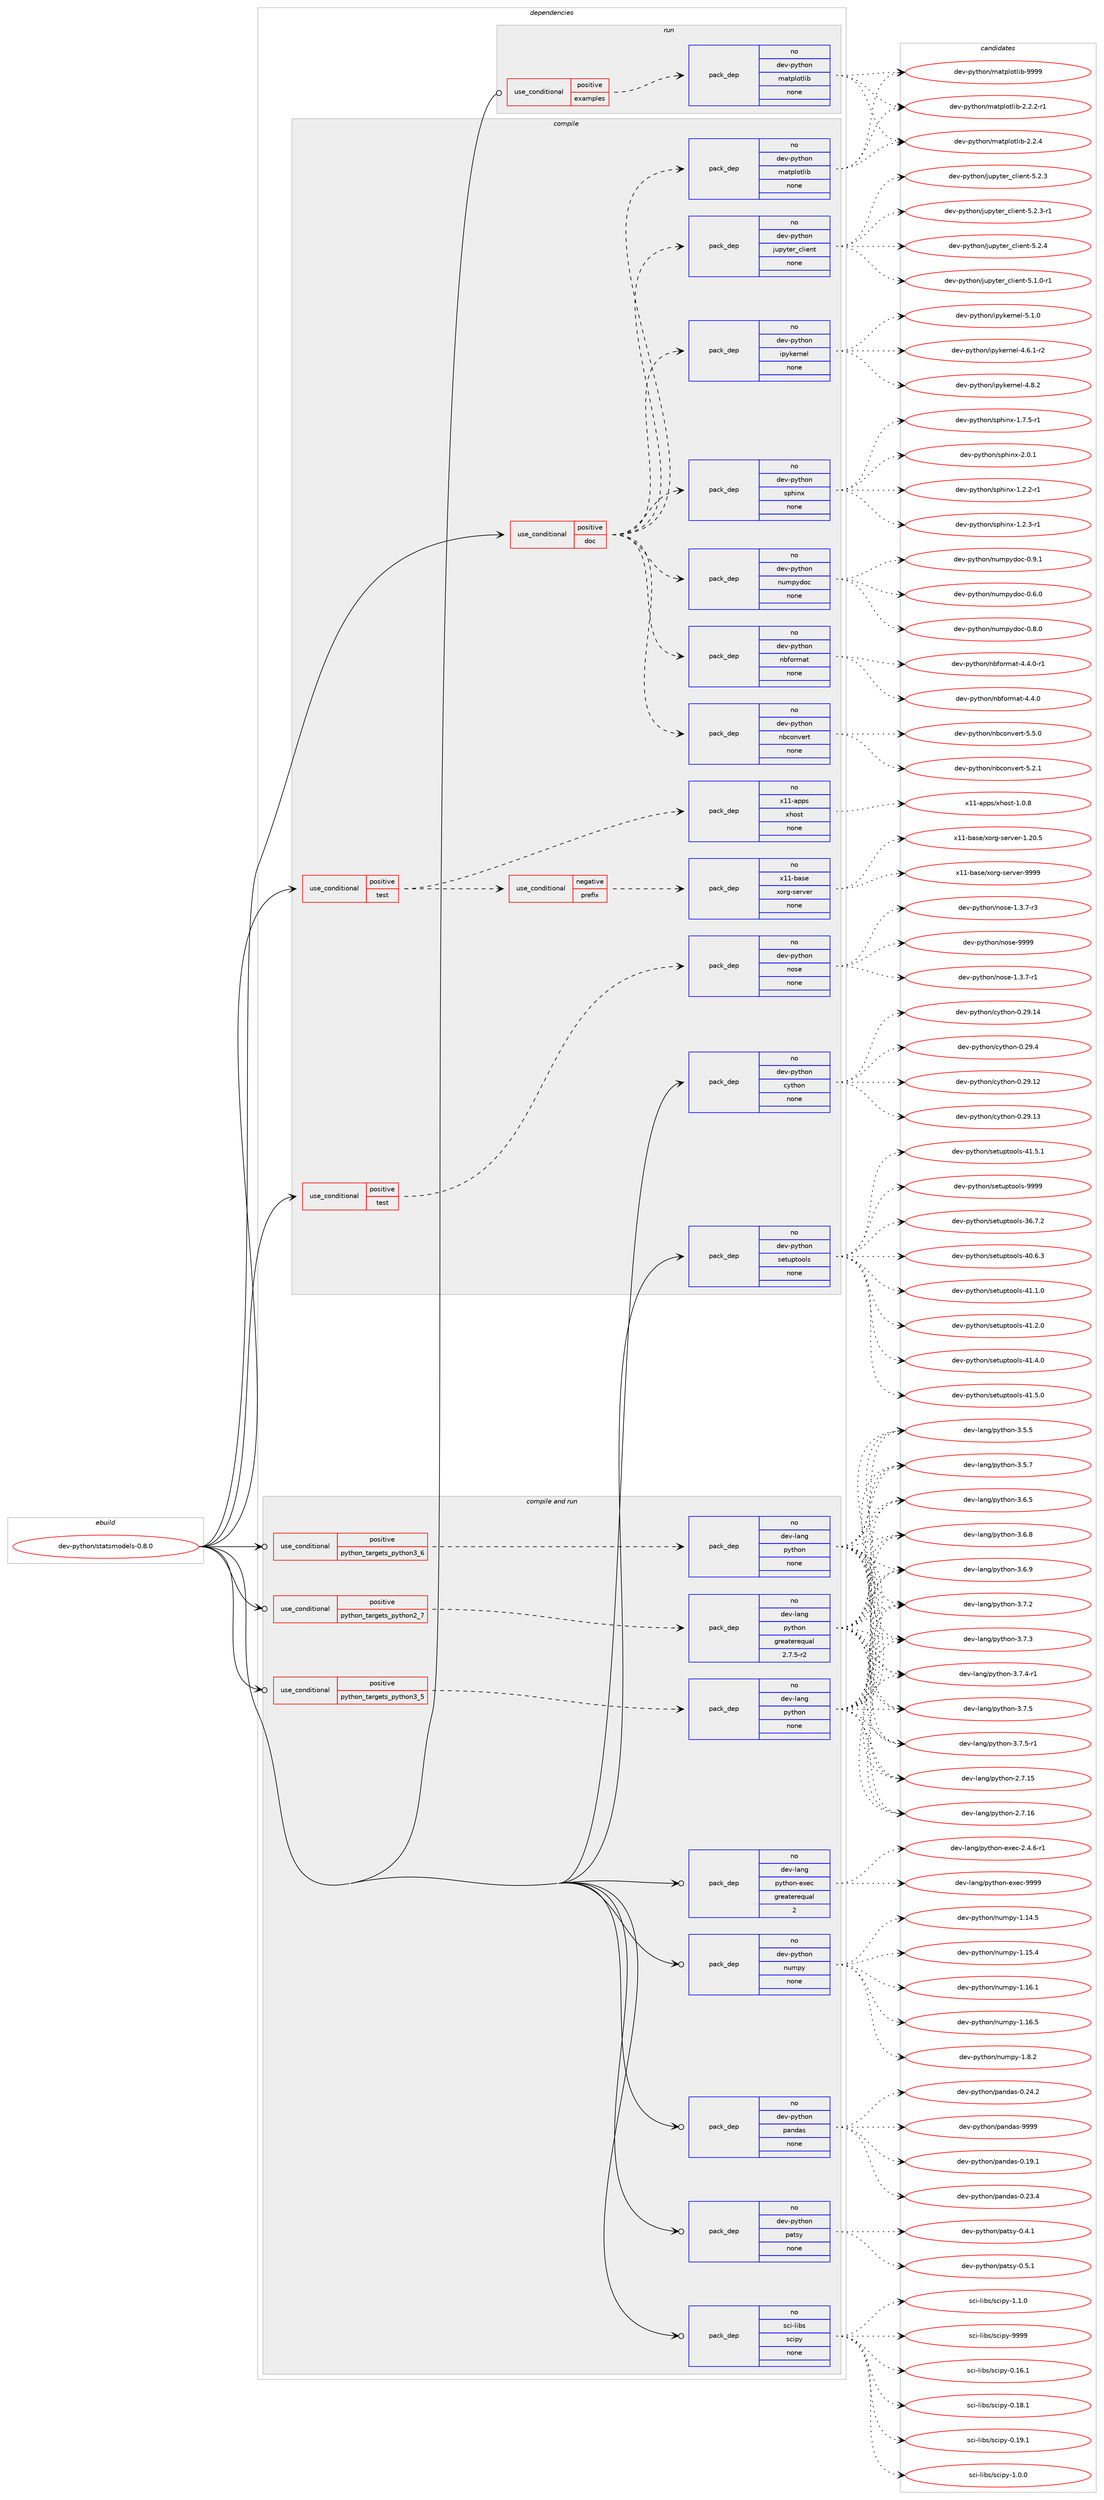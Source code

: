 digraph prolog {

# *************
# Graph options
# *************

newrank=true;
concentrate=true;
compound=true;
graph [rankdir=LR,fontname=Helvetica,fontsize=10,ranksep=1.5];#, ranksep=2.5, nodesep=0.2];
edge  [arrowhead=vee];
node  [fontname=Helvetica,fontsize=10];

# **********
# The ebuild
# **********

subgraph cluster_leftcol {
color=gray;
rank=same;
label=<<i>ebuild</i>>;
id [label="dev-python/statsmodels-0.8.0", color=red, width=4, href="../dev-python/statsmodels-0.8.0.svg"];
}

# ****************
# The dependencies
# ****************

subgraph cluster_midcol {
color=gray;
label=<<i>dependencies</i>>;
subgraph cluster_compile {
fillcolor="#eeeeee";
style=filled;
label=<<i>compile</i>>;
subgraph cond149965 {
dependency639193 [label=<<TABLE BORDER="0" CELLBORDER="1" CELLSPACING="0" CELLPADDING="4"><TR><TD ROWSPAN="3" CELLPADDING="10">use_conditional</TD></TR><TR><TD>positive</TD></TR><TR><TD>doc</TD></TR></TABLE>>, shape=none, color=red];
subgraph pack477347 {
dependency639194 [label=<<TABLE BORDER="0" CELLBORDER="1" CELLSPACING="0" CELLPADDING="4" WIDTH="220"><TR><TD ROWSPAN="6" CELLPADDING="30">pack_dep</TD></TR><TR><TD WIDTH="110">no</TD></TR><TR><TD>dev-python</TD></TR><TR><TD>ipykernel</TD></TR><TR><TD>none</TD></TR><TR><TD></TD></TR></TABLE>>, shape=none, color=blue];
}
dependency639193:e -> dependency639194:w [weight=20,style="dashed",arrowhead="vee"];
subgraph pack477348 {
dependency639195 [label=<<TABLE BORDER="0" CELLBORDER="1" CELLSPACING="0" CELLPADDING="4" WIDTH="220"><TR><TD ROWSPAN="6" CELLPADDING="30">pack_dep</TD></TR><TR><TD WIDTH="110">no</TD></TR><TR><TD>dev-python</TD></TR><TR><TD>jupyter_client</TD></TR><TR><TD>none</TD></TR><TR><TD></TD></TR></TABLE>>, shape=none, color=blue];
}
dependency639193:e -> dependency639195:w [weight=20,style="dashed",arrowhead="vee"];
subgraph pack477349 {
dependency639196 [label=<<TABLE BORDER="0" CELLBORDER="1" CELLSPACING="0" CELLPADDING="4" WIDTH="220"><TR><TD ROWSPAN="6" CELLPADDING="30">pack_dep</TD></TR><TR><TD WIDTH="110">no</TD></TR><TR><TD>dev-python</TD></TR><TR><TD>matplotlib</TD></TR><TR><TD>none</TD></TR><TR><TD></TD></TR></TABLE>>, shape=none, color=blue];
}
dependency639193:e -> dependency639196:w [weight=20,style="dashed",arrowhead="vee"];
subgraph pack477350 {
dependency639197 [label=<<TABLE BORDER="0" CELLBORDER="1" CELLSPACING="0" CELLPADDING="4" WIDTH="220"><TR><TD ROWSPAN="6" CELLPADDING="30">pack_dep</TD></TR><TR><TD WIDTH="110">no</TD></TR><TR><TD>dev-python</TD></TR><TR><TD>nbconvert</TD></TR><TR><TD>none</TD></TR><TR><TD></TD></TR></TABLE>>, shape=none, color=blue];
}
dependency639193:e -> dependency639197:w [weight=20,style="dashed",arrowhead="vee"];
subgraph pack477351 {
dependency639198 [label=<<TABLE BORDER="0" CELLBORDER="1" CELLSPACING="0" CELLPADDING="4" WIDTH="220"><TR><TD ROWSPAN="6" CELLPADDING="30">pack_dep</TD></TR><TR><TD WIDTH="110">no</TD></TR><TR><TD>dev-python</TD></TR><TR><TD>nbformat</TD></TR><TR><TD>none</TD></TR><TR><TD></TD></TR></TABLE>>, shape=none, color=blue];
}
dependency639193:e -> dependency639198:w [weight=20,style="dashed",arrowhead="vee"];
subgraph pack477352 {
dependency639199 [label=<<TABLE BORDER="0" CELLBORDER="1" CELLSPACING="0" CELLPADDING="4" WIDTH="220"><TR><TD ROWSPAN="6" CELLPADDING="30">pack_dep</TD></TR><TR><TD WIDTH="110">no</TD></TR><TR><TD>dev-python</TD></TR><TR><TD>numpydoc</TD></TR><TR><TD>none</TD></TR><TR><TD></TD></TR></TABLE>>, shape=none, color=blue];
}
dependency639193:e -> dependency639199:w [weight=20,style="dashed",arrowhead="vee"];
subgraph pack477353 {
dependency639200 [label=<<TABLE BORDER="0" CELLBORDER="1" CELLSPACING="0" CELLPADDING="4" WIDTH="220"><TR><TD ROWSPAN="6" CELLPADDING="30">pack_dep</TD></TR><TR><TD WIDTH="110">no</TD></TR><TR><TD>dev-python</TD></TR><TR><TD>sphinx</TD></TR><TR><TD>none</TD></TR><TR><TD></TD></TR></TABLE>>, shape=none, color=blue];
}
dependency639193:e -> dependency639200:w [weight=20,style="dashed",arrowhead="vee"];
}
id:e -> dependency639193:w [weight=20,style="solid",arrowhead="vee"];
subgraph cond149966 {
dependency639201 [label=<<TABLE BORDER="0" CELLBORDER="1" CELLSPACING="0" CELLPADDING="4"><TR><TD ROWSPAN="3" CELLPADDING="10">use_conditional</TD></TR><TR><TD>positive</TD></TR><TR><TD>test</TD></TR></TABLE>>, shape=none, color=red];
subgraph cond149967 {
dependency639202 [label=<<TABLE BORDER="0" CELLBORDER="1" CELLSPACING="0" CELLPADDING="4"><TR><TD ROWSPAN="3" CELLPADDING="10">use_conditional</TD></TR><TR><TD>negative</TD></TR><TR><TD>prefix</TD></TR></TABLE>>, shape=none, color=red];
subgraph pack477354 {
dependency639203 [label=<<TABLE BORDER="0" CELLBORDER="1" CELLSPACING="0" CELLPADDING="4" WIDTH="220"><TR><TD ROWSPAN="6" CELLPADDING="30">pack_dep</TD></TR><TR><TD WIDTH="110">no</TD></TR><TR><TD>x11-base</TD></TR><TR><TD>xorg-server</TD></TR><TR><TD>none</TD></TR><TR><TD></TD></TR></TABLE>>, shape=none, color=blue];
}
dependency639202:e -> dependency639203:w [weight=20,style="dashed",arrowhead="vee"];
}
dependency639201:e -> dependency639202:w [weight=20,style="dashed",arrowhead="vee"];
subgraph pack477355 {
dependency639204 [label=<<TABLE BORDER="0" CELLBORDER="1" CELLSPACING="0" CELLPADDING="4" WIDTH="220"><TR><TD ROWSPAN="6" CELLPADDING="30">pack_dep</TD></TR><TR><TD WIDTH="110">no</TD></TR><TR><TD>x11-apps</TD></TR><TR><TD>xhost</TD></TR><TR><TD>none</TD></TR><TR><TD></TD></TR></TABLE>>, shape=none, color=blue];
}
dependency639201:e -> dependency639204:w [weight=20,style="dashed",arrowhead="vee"];
}
id:e -> dependency639201:w [weight=20,style="solid",arrowhead="vee"];
subgraph cond149968 {
dependency639205 [label=<<TABLE BORDER="0" CELLBORDER="1" CELLSPACING="0" CELLPADDING="4"><TR><TD ROWSPAN="3" CELLPADDING="10">use_conditional</TD></TR><TR><TD>positive</TD></TR><TR><TD>test</TD></TR></TABLE>>, shape=none, color=red];
subgraph pack477356 {
dependency639206 [label=<<TABLE BORDER="0" CELLBORDER="1" CELLSPACING="0" CELLPADDING="4" WIDTH="220"><TR><TD ROWSPAN="6" CELLPADDING="30">pack_dep</TD></TR><TR><TD WIDTH="110">no</TD></TR><TR><TD>dev-python</TD></TR><TR><TD>nose</TD></TR><TR><TD>none</TD></TR><TR><TD></TD></TR></TABLE>>, shape=none, color=blue];
}
dependency639205:e -> dependency639206:w [weight=20,style="dashed",arrowhead="vee"];
}
id:e -> dependency639205:w [weight=20,style="solid",arrowhead="vee"];
subgraph pack477357 {
dependency639207 [label=<<TABLE BORDER="0" CELLBORDER="1" CELLSPACING="0" CELLPADDING="4" WIDTH="220"><TR><TD ROWSPAN="6" CELLPADDING="30">pack_dep</TD></TR><TR><TD WIDTH="110">no</TD></TR><TR><TD>dev-python</TD></TR><TR><TD>cython</TD></TR><TR><TD>none</TD></TR><TR><TD></TD></TR></TABLE>>, shape=none, color=blue];
}
id:e -> dependency639207:w [weight=20,style="solid",arrowhead="vee"];
subgraph pack477358 {
dependency639208 [label=<<TABLE BORDER="0" CELLBORDER="1" CELLSPACING="0" CELLPADDING="4" WIDTH="220"><TR><TD ROWSPAN="6" CELLPADDING="30">pack_dep</TD></TR><TR><TD WIDTH="110">no</TD></TR><TR><TD>dev-python</TD></TR><TR><TD>setuptools</TD></TR><TR><TD>none</TD></TR><TR><TD></TD></TR></TABLE>>, shape=none, color=blue];
}
id:e -> dependency639208:w [weight=20,style="solid",arrowhead="vee"];
}
subgraph cluster_compileandrun {
fillcolor="#eeeeee";
style=filled;
label=<<i>compile and run</i>>;
subgraph cond149969 {
dependency639209 [label=<<TABLE BORDER="0" CELLBORDER="1" CELLSPACING="0" CELLPADDING="4"><TR><TD ROWSPAN="3" CELLPADDING="10">use_conditional</TD></TR><TR><TD>positive</TD></TR><TR><TD>python_targets_python2_7</TD></TR></TABLE>>, shape=none, color=red];
subgraph pack477359 {
dependency639210 [label=<<TABLE BORDER="0" CELLBORDER="1" CELLSPACING="0" CELLPADDING="4" WIDTH="220"><TR><TD ROWSPAN="6" CELLPADDING="30">pack_dep</TD></TR><TR><TD WIDTH="110">no</TD></TR><TR><TD>dev-lang</TD></TR><TR><TD>python</TD></TR><TR><TD>greaterequal</TD></TR><TR><TD>2.7.5-r2</TD></TR></TABLE>>, shape=none, color=blue];
}
dependency639209:e -> dependency639210:w [weight=20,style="dashed",arrowhead="vee"];
}
id:e -> dependency639209:w [weight=20,style="solid",arrowhead="odotvee"];
subgraph cond149970 {
dependency639211 [label=<<TABLE BORDER="0" CELLBORDER="1" CELLSPACING="0" CELLPADDING="4"><TR><TD ROWSPAN="3" CELLPADDING="10">use_conditional</TD></TR><TR><TD>positive</TD></TR><TR><TD>python_targets_python3_5</TD></TR></TABLE>>, shape=none, color=red];
subgraph pack477360 {
dependency639212 [label=<<TABLE BORDER="0" CELLBORDER="1" CELLSPACING="0" CELLPADDING="4" WIDTH="220"><TR><TD ROWSPAN="6" CELLPADDING="30">pack_dep</TD></TR><TR><TD WIDTH="110">no</TD></TR><TR><TD>dev-lang</TD></TR><TR><TD>python</TD></TR><TR><TD>none</TD></TR><TR><TD></TD></TR></TABLE>>, shape=none, color=blue];
}
dependency639211:e -> dependency639212:w [weight=20,style="dashed",arrowhead="vee"];
}
id:e -> dependency639211:w [weight=20,style="solid",arrowhead="odotvee"];
subgraph cond149971 {
dependency639213 [label=<<TABLE BORDER="0" CELLBORDER="1" CELLSPACING="0" CELLPADDING="4"><TR><TD ROWSPAN="3" CELLPADDING="10">use_conditional</TD></TR><TR><TD>positive</TD></TR><TR><TD>python_targets_python3_6</TD></TR></TABLE>>, shape=none, color=red];
subgraph pack477361 {
dependency639214 [label=<<TABLE BORDER="0" CELLBORDER="1" CELLSPACING="0" CELLPADDING="4" WIDTH="220"><TR><TD ROWSPAN="6" CELLPADDING="30">pack_dep</TD></TR><TR><TD WIDTH="110">no</TD></TR><TR><TD>dev-lang</TD></TR><TR><TD>python</TD></TR><TR><TD>none</TD></TR><TR><TD></TD></TR></TABLE>>, shape=none, color=blue];
}
dependency639213:e -> dependency639214:w [weight=20,style="dashed",arrowhead="vee"];
}
id:e -> dependency639213:w [weight=20,style="solid",arrowhead="odotvee"];
subgraph pack477362 {
dependency639215 [label=<<TABLE BORDER="0" CELLBORDER="1" CELLSPACING="0" CELLPADDING="4" WIDTH="220"><TR><TD ROWSPAN="6" CELLPADDING="30">pack_dep</TD></TR><TR><TD WIDTH="110">no</TD></TR><TR><TD>dev-lang</TD></TR><TR><TD>python-exec</TD></TR><TR><TD>greaterequal</TD></TR><TR><TD>2</TD></TR></TABLE>>, shape=none, color=blue];
}
id:e -> dependency639215:w [weight=20,style="solid",arrowhead="odotvee"];
subgraph pack477363 {
dependency639216 [label=<<TABLE BORDER="0" CELLBORDER="1" CELLSPACING="0" CELLPADDING="4" WIDTH="220"><TR><TD ROWSPAN="6" CELLPADDING="30">pack_dep</TD></TR><TR><TD WIDTH="110">no</TD></TR><TR><TD>dev-python</TD></TR><TR><TD>numpy</TD></TR><TR><TD>none</TD></TR><TR><TD></TD></TR></TABLE>>, shape=none, color=blue];
}
id:e -> dependency639216:w [weight=20,style="solid",arrowhead="odotvee"];
subgraph pack477364 {
dependency639217 [label=<<TABLE BORDER="0" CELLBORDER="1" CELLSPACING="0" CELLPADDING="4" WIDTH="220"><TR><TD ROWSPAN="6" CELLPADDING="30">pack_dep</TD></TR><TR><TD WIDTH="110">no</TD></TR><TR><TD>dev-python</TD></TR><TR><TD>pandas</TD></TR><TR><TD>none</TD></TR><TR><TD></TD></TR></TABLE>>, shape=none, color=blue];
}
id:e -> dependency639217:w [weight=20,style="solid",arrowhead="odotvee"];
subgraph pack477365 {
dependency639218 [label=<<TABLE BORDER="0" CELLBORDER="1" CELLSPACING="0" CELLPADDING="4" WIDTH="220"><TR><TD ROWSPAN="6" CELLPADDING="30">pack_dep</TD></TR><TR><TD WIDTH="110">no</TD></TR><TR><TD>dev-python</TD></TR><TR><TD>patsy</TD></TR><TR><TD>none</TD></TR><TR><TD></TD></TR></TABLE>>, shape=none, color=blue];
}
id:e -> dependency639218:w [weight=20,style="solid",arrowhead="odotvee"];
subgraph pack477366 {
dependency639219 [label=<<TABLE BORDER="0" CELLBORDER="1" CELLSPACING="0" CELLPADDING="4" WIDTH="220"><TR><TD ROWSPAN="6" CELLPADDING="30">pack_dep</TD></TR><TR><TD WIDTH="110">no</TD></TR><TR><TD>sci-libs</TD></TR><TR><TD>scipy</TD></TR><TR><TD>none</TD></TR><TR><TD></TD></TR></TABLE>>, shape=none, color=blue];
}
id:e -> dependency639219:w [weight=20,style="solid",arrowhead="odotvee"];
}
subgraph cluster_run {
fillcolor="#eeeeee";
style=filled;
label=<<i>run</i>>;
subgraph cond149972 {
dependency639220 [label=<<TABLE BORDER="0" CELLBORDER="1" CELLSPACING="0" CELLPADDING="4"><TR><TD ROWSPAN="3" CELLPADDING="10">use_conditional</TD></TR><TR><TD>positive</TD></TR><TR><TD>examples</TD></TR></TABLE>>, shape=none, color=red];
subgraph pack477367 {
dependency639221 [label=<<TABLE BORDER="0" CELLBORDER="1" CELLSPACING="0" CELLPADDING="4" WIDTH="220"><TR><TD ROWSPAN="6" CELLPADDING="30">pack_dep</TD></TR><TR><TD WIDTH="110">no</TD></TR><TR><TD>dev-python</TD></TR><TR><TD>matplotlib</TD></TR><TR><TD>none</TD></TR><TR><TD></TD></TR></TABLE>>, shape=none, color=blue];
}
dependency639220:e -> dependency639221:w [weight=20,style="dashed",arrowhead="vee"];
}
id:e -> dependency639220:w [weight=20,style="solid",arrowhead="odot"];
}
}

# **************
# The candidates
# **************

subgraph cluster_choices {
rank=same;
color=gray;
label=<<i>candidates</i>>;

subgraph choice477347 {
color=black;
nodesep=1;
choice10010111845112121116104111110471051121211071011141101011084552465446494511450 [label="dev-python/ipykernel-4.6.1-r2", color=red, width=4,href="../dev-python/ipykernel-4.6.1-r2.svg"];
choice1001011184511212111610411111047105112121107101114110101108455246564650 [label="dev-python/ipykernel-4.8.2", color=red, width=4,href="../dev-python/ipykernel-4.8.2.svg"];
choice1001011184511212111610411111047105112121107101114110101108455346494648 [label="dev-python/ipykernel-5.1.0", color=red, width=4,href="../dev-python/ipykernel-5.1.0.svg"];
dependency639194:e -> choice10010111845112121116104111110471051121211071011141101011084552465446494511450:w [style=dotted,weight="100"];
dependency639194:e -> choice1001011184511212111610411111047105112121107101114110101108455246564650:w [style=dotted,weight="100"];
dependency639194:e -> choice1001011184511212111610411111047105112121107101114110101108455346494648:w [style=dotted,weight="100"];
}
subgraph choice477348 {
color=black;
nodesep=1;
choice100101118451121211161041111104710611711212111610111495991081051011101164553464946484511449 [label="dev-python/jupyter_client-5.1.0-r1", color=red, width=4,href="../dev-python/jupyter_client-5.1.0-r1.svg"];
choice10010111845112121116104111110471061171121211161011149599108105101110116455346504651 [label="dev-python/jupyter_client-5.2.3", color=red, width=4,href="../dev-python/jupyter_client-5.2.3.svg"];
choice100101118451121211161041111104710611711212111610111495991081051011101164553465046514511449 [label="dev-python/jupyter_client-5.2.3-r1", color=red, width=4,href="../dev-python/jupyter_client-5.2.3-r1.svg"];
choice10010111845112121116104111110471061171121211161011149599108105101110116455346504652 [label="dev-python/jupyter_client-5.2.4", color=red, width=4,href="../dev-python/jupyter_client-5.2.4.svg"];
dependency639195:e -> choice100101118451121211161041111104710611711212111610111495991081051011101164553464946484511449:w [style=dotted,weight="100"];
dependency639195:e -> choice10010111845112121116104111110471061171121211161011149599108105101110116455346504651:w [style=dotted,weight="100"];
dependency639195:e -> choice100101118451121211161041111104710611711212111610111495991081051011101164553465046514511449:w [style=dotted,weight="100"];
dependency639195:e -> choice10010111845112121116104111110471061171121211161011149599108105101110116455346504652:w [style=dotted,weight="100"];
}
subgraph choice477349 {
color=black;
nodesep=1;
choice100101118451121211161041111104710997116112108111116108105984550465046504511449 [label="dev-python/matplotlib-2.2.2-r1", color=red, width=4,href="../dev-python/matplotlib-2.2.2-r1.svg"];
choice10010111845112121116104111110471099711611210811111610810598455046504652 [label="dev-python/matplotlib-2.2.4", color=red, width=4,href="../dev-python/matplotlib-2.2.4.svg"];
choice100101118451121211161041111104710997116112108111116108105984557575757 [label="dev-python/matplotlib-9999", color=red, width=4,href="../dev-python/matplotlib-9999.svg"];
dependency639196:e -> choice100101118451121211161041111104710997116112108111116108105984550465046504511449:w [style=dotted,weight="100"];
dependency639196:e -> choice10010111845112121116104111110471099711611210811111610810598455046504652:w [style=dotted,weight="100"];
dependency639196:e -> choice100101118451121211161041111104710997116112108111116108105984557575757:w [style=dotted,weight="100"];
}
subgraph choice477350 {
color=black;
nodesep=1;
choice10010111845112121116104111110471109899111110118101114116455346504649 [label="dev-python/nbconvert-5.2.1", color=red, width=4,href="../dev-python/nbconvert-5.2.1.svg"];
choice10010111845112121116104111110471109899111110118101114116455346534648 [label="dev-python/nbconvert-5.5.0", color=red, width=4,href="../dev-python/nbconvert-5.5.0.svg"];
dependency639197:e -> choice10010111845112121116104111110471109899111110118101114116455346504649:w [style=dotted,weight="100"];
dependency639197:e -> choice10010111845112121116104111110471109899111110118101114116455346534648:w [style=dotted,weight="100"];
}
subgraph choice477351 {
color=black;
nodesep=1;
choice10010111845112121116104111110471109810211111410997116455246524648 [label="dev-python/nbformat-4.4.0", color=red, width=4,href="../dev-python/nbformat-4.4.0.svg"];
choice100101118451121211161041111104711098102111114109971164552465246484511449 [label="dev-python/nbformat-4.4.0-r1", color=red, width=4,href="../dev-python/nbformat-4.4.0-r1.svg"];
dependency639198:e -> choice10010111845112121116104111110471109810211111410997116455246524648:w [style=dotted,weight="100"];
dependency639198:e -> choice100101118451121211161041111104711098102111114109971164552465246484511449:w [style=dotted,weight="100"];
}
subgraph choice477352 {
color=black;
nodesep=1;
choice100101118451121211161041111104711011710911212110011199454846544648 [label="dev-python/numpydoc-0.6.0", color=red, width=4,href="../dev-python/numpydoc-0.6.0.svg"];
choice100101118451121211161041111104711011710911212110011199454846564648 [label="dev-python/numpydoc-0.8.0", color=red, width=4,href="../dev-python/numpydoc-0.8.0.svg"];
choice100101118451121211161041111104711011710911212110011199454846574649 [label="dev-python/numpydoc-0.9.1", color=red, width=4,href="../dev-python/numpydoc-0.9.1.svg"];
dependency639199:e -> choice100101118451121211161041111104711011710911212110011199454846544648:w [style=dotted,weight="100"];
dependency639199:e -> choice100101118451121211161041111104711011710911212110011199454846564648:w [style=dotted,weight="100"];
dependency639199:e -> choice100101118451121211161041111104711011710911212110011199454846574649:w [style=dotted,weight="100"];
}
subgraph choice477353 {
color=black;
nodesep=1;
choice10010111845112121116104111110471151121041051101204549465046504511449 [label="dev-python/sphinx-1.2.2-r1", color=red, width=4,href="../dev-python/sphinx-1.2.2-r1.svg"];
choice10010111845112121116104111110471151121041051101204549465046514511449 [label="dev-python/sphinx-1.2.3-r1", color=red, width=4,href="../dev-python/sphinx-1.2.3-r1.svg"];
choice10010111845112121116104111110471151121041051101204549465546534511449 [label="dev-python/sphinx-1.7.5-r1", color=red, width=4,href="../dev-python/sphinx-1.7.5-r1.svg"];
choice1001011184511212111610411111047115112104105110120455046484649 [label="dev-python/sphinx-2.0.1", color=red, width=4,href="../dev-python/sphinx-2.0.1.svg"];
dependency639200:e -> choice10010111845112121116104111110471151121041051101204549465046504511449:w [style=dotted,weight="100"];
dependency639200:e -> choice10010111845112121116104111110471151121041051101204549465046514511449:w [style=dotted,weight="100"];
dependency639200:e -> choice10010111845112121116104111110471151121041051101204549465546534511449:w [style=dotted,weight="100"];
dependency639200:e -> choice1001011184511212111610411111047115112104105110120455046484649:w [style=dotted,weight="100"];
}
subgraph choice477354 {
color=black;
nodesep=1;
choice1204949459897115101471201111141034511510111411810111445494650484653 [label="x11-base/xorg-server-1.20.5", color=red, width=4,href="../x11-base/xorg-server-1.20.5.svg"];
choice120494945989711510147120111114103451151011141181011144557575757 [label="x11-base/xorg-server-9999", color=red, width=4,href="../x11-base/xorg-server-9999.svg"];
dependency639203:e -> choice1204949459897115101471201111141034511510111411810111445494650484653:w [style=dotted,weight="100"];
dependency639203:e -> choice120494945989711510147120111114103451151011141181011144557575757:w [style=dotted,weight="100"];
}
subgraph choice477355 {
color=black;
nodesep=1;
choice1204949459711211211547120104111115116454946484656 [label="x11-apps/xhost-1.0.8", color=red, width=4,href="../x11-apps/xhost-1.0.8.svg"];
dependency639204:e -> choice1204949459711211211547120104111115116454946484656:w [style=dotted,weight="100"];
}
subgraph choice477356 {
color=black;
nodesep=1;
choice10010111845112121116104111110471101111151014549465146554511449 [label="dev-python/nose-1.3.7-r1", color=red, width=4,href="../dev-python/nose-1.3.7-r1.svg"];
choice10010111845112121116104111110471101111151014549465146554511451 [label="dev-python/nose-1.3.7-r3", color=red, width=4,href="../dev-python/nose-1.3.7-r3.svg"];
choice10010111845112121116104111110471101111151014557575757 [label="dev-python/nose-9999", color=red, width=4,href="../dev-python/nose-9999.svg"];
dependency639206:e -> choice10010111845112121116104111110471101111151014549465146554511449:w [style=dotted,weight="100"];
dependency639206:e -> choice10010111845112121116104111110471101111151014549465146554511451:w [style=dotted,weight="100"];
dependency639206:e -> choice10010111845112121116104111110471101111151014557575757:w [style=dotted,weight="100"];
}
subgraph choice477357 {
color=black;
nodesep=1;
choice1001011184511212111610411111047991211161041111104548465057464950 [label="dev-python/cython-0.29.12", color=red, width=4,href="../dev-python/cython-0.29.12.svg"];
choice1001011184511212111610411111047991211161041111104548465057464951 [label="dev-python/cython-0.29.13", color=red, width=4,href="../dev-python/cython-0.29.13.svg"];
choice1001011184511212111610411111047991211161041111104548465057464952 [label="dev-python/cython-0.29.14", color=red, width=4,href="../dev-python/cython-0.29.14.svg"];
choice10010111845112121116104111110479912111610411111045484650574652 [label="dev-python/cython-0.29.4", color=red, width=4,href="../dev-python/cython-0.29.4.svg"];
dependency639207:e -> choice1001011184511212111610411111047991211161041111104548465057464950:w [style=dotted,weight="100"];
dependency639207:e -> choice1001011184511212111610411111047991211161041111104548465057464951:w [style=dotted,weight="100"];
dependency639207:e -> choice1001011184511212111610411111047991211161041111104548465057464952:w [style=dotted,weight="100"];
dependency639207:e -> choice10010111845112121116104111110479912111610411111045484650574652:w [style=dotted,weight="100"];
}
subgraph choice477358 {
color=black;
nodesep=1;
choice100101118451121211161041111104711510111611711211611111110811545515446554650 [label="dev-python/setuptools-36.7.2", color=red, width=4,href="../dev-python/setuptools-36.7.2.svg"];
choice100101118451121211161041111104711510111611711211611111110811545524846544651 [label="dev-python/setuptools-40.6.3", color=red, width=4,href="../dev-python/setuptools-40.6.3.svg"];
choice100101118451121211161041111104711510111611711211611111110811545524946494648 [label="dev-python/setuptools-41.1.0", color=red, width=4,href="../dev-python/setuptools-41.1.0.svg"];
choice100101118451121211161041111104711510111611711211611111110811545524946504648 [label="dev-python/setuptools-41.2.0", color=red, width=4,href="../dev-python/setuptools-41.2.0.svg"];
choice100101118451121211161041111104711510111611711211611111110811545524946524648 [label="dev-python/setuptools-41.4.0", color=red, width=4,href="../dev-python/setuptools-41.4.0.svg"];
choice100101118451121211161041111104711510111611711211611111110811545524946534648 [label="dev-python/setuptools-41.5.0", color=red, width=4,href="../dev-python/setuptools-41.5.0.svg"];
choice100101118451121211161041111104711510111611711211611111110811545524946534649 [label="dev-python/setuptools-41.5.1", color=red, width=4,href="../dev-python/setuptools-41.5.1.svg"];
choice10010111845112121116104111110471151011161171121161111111081154557575757 [label="dev-python/setuptools-9999", color=red, width=4,href="../dev-python/setuptools-9999.svg"];
dependency639208:e -> choice100101118451121211161041111104711510111611711211611111110811545515446554650:w [style=dotted,weight="100"];
dependency639208:e -> choice100101118451121211161041111104711510111611711211611111110811545524846544651:w [style=dotted,weight="100"];
dependency639208:e -> choice100101118451121211161041111104711510111611711211611111110811545524946494648:w [style=dotted,weight="100"];
dependency639208:e -> choice100101118451121211161041111104711510111611711211611111110811545524946504648:w [style=dotted,weight="100"];
dependency639208:e -> choice100101118451121211161041111104711510111611711211611111110811545524946524648:w [style=dotted,weight="100"];
dependency639208:e -> choice100101118451121211161041111104711510111611711211611111110811545524946534648:w [style=dotted,weight="100"];
dependency639208:e -> choice100101118451121211161041111104711510111611711211611111110811545524946534649:w [style=dotted,weight="100"];
dependency639208:e -> choice10010111845112121116104111110471151011161171121161111111081154557575757:w [style=dotted,weight="100"];
}
subgraph choice477359 {
color=black;
nodesep=1;
choice10010111845108971101034711212111610411111045504655464953 [label="dev-lang/python-2.7.15", color=red, width=4,href="../dev-lang/python-2.7.15.svg"];
choice10010111845108971101034711212111610411111045504655464954 [label="dev-lang/python-2.7.16", color=red, width=4,href="../dev-lang/python-2.7.16.svg"];
choice100101118451089711010347112121116104111110455146534653 [label="dev-lang/python-3.5.5", color=red, width=4,href="../dev-lang/python-3.5.5.svg"];
choice100101118451089711010347112121116104111110455146534655 [label="dev-lang/python-3.5.7", color=red, width=4,href="../dev-lang/python-3.5.7.svg"];
choice100101118451089711010347112121116104111110455146544653 [label="dev-lang/python-3.6.5", color=red, width=4,href="../dev-lang/python-3.6.5.svg"];
choice100101118451089711010347112121116104111110455146544656 [label="dev-lang/python-3.6.8", color=red, width=4,href="../dev-lang/python-3.6.8.svg"];
choice100101118451089711010347112121116104111110455146544657 [label="dev-lang/python-3.6.9", color=red, width=4,href="../dev-lang/python-3.6.9.svg"];
choice100101118451089711010347112121116104111110455146554650 [label="dev-lang/python-3.7.2", color=red, width=4,href="../dev-lang/python-3.7.2.svg"];
choice100101118451089711010347112121116104111110455146554651 [label="dev-lang/python-3.7.3", color=red, width=4,href="../dev-lang/python-3.7.3.svg"];
choice1001011184510897110103471121211161041111104551465546524511449 [label="dev-lang/python-3.7.4-r1", color=red, width=4,href="../dev-lang/python-3.7.4-r1.svg"];
choice100101118451089711010347112121116104111110455146554653 [label="dev-lang/python-3.7.5", color=red, width=4,href="../dev-lang/python-3.7.5.svg"];
choice1001011184510897110103471121211161041111104551465546534511449 [label="dev-lang/python-3.7.5-r1", color=red, width=4,href="../dev-lang/python-3.7.5-r1.svg"];
dependency639210:e -> choice10010111845108971101034711212111610411111045504655464953:w [style=dotted,weight="100"];
dependency639210:e -> choice10010111845108971101034711212111610411111045504655464954:w [style=dotted,weight="100"];
dependency639210:e -> choice100101118451089711010347112121116104111110455146534653:w [style=dotted,weight="100"];
dependency639210:e -> choice100101118451089711010347112121116104111110455146534655:w [style=dotted,weight="100"];
dependency639210:e -> choice100101118451089711010347112121116104111110455146544653:w [style=dotted,weight="100"];
dependency639210:e -> choice100101118451089711010347112121116104111110455146544656:w [style=dotted,weight="100"];
dependency639210:e -> choice100101118451089711010347112121116104111110455146544657:w [style=dotted,weight="100"];
dependency639210:e -> choice100101118451089711010347112121116104111110455146554650:w [style=dotted,weight="100"];
dependency639210:e -> choice100101118451089711010347112121116104111110455146554651:w [style=dotted,weight="100"];
dependency639210:e -> choice1001011184510897110103471121211161041111104551465546524511449:w [style=dotted,weight="100"];
dependency639210:e -> choice100101118451089711010347112121116104111110455146554653:w [style=dotted,weight="100"];
dependency639210:e -> choice1001011184510897110103471121211161041111104551465546534511449:w [style=dotted,weight="100"];
}
subgraph choice477360 {
color=black;
nodesep=1;
choice10010111845108971101034711212111610411111045504655464953 [label="dev-lang/python-2.7.15", color=red, width=4,href="../dev-lang/python-2.7.15.svg"];
choice10010111845108971101034711212111610411111045504655464954 [label="dev-lang/python-2.7.16", color=red, width=4,href="../dev-lang/python-2.7.16.svg"];
choice100101118451089711010347112121116104111110455146534653 [label="dev-lang/python-3.5.5", color=red, width=4,href="../dev-lang/python-3.5.5.svg"];
choice100101118451089711010347112121116104111110455146534655 [label="dev-lang/python-3.5.7", color=red, width=4,href="../dev-lang/python-3.5.7.svg"];
choice100101118451089711010347112121116104111110455146544653 [label="dev-lang/python-3.6.5", color=red, width=4,href="../dev-lang/python-3.6.5.svg"];
choice100101118451089711010347112121116104111110455146544656 [label="dev-lang/python-3.6.8", color=red, width=4,href="../dev-lang/python-3.6.8.svg"];
choice100101118451089711010347112121116104111110455146544657 [label="dev-lang/python-3.6.9", color=red, width=4,href="../dev-lang/python-3.6.9.svg"];
choice100101118451089711010347112121116104111110455146554650 [label="dev-lang/python-3.7.2", color=red, width=4,href="../dev-lang/python-3.7.2.svg"];
choice100101118451089711010347112121116104111110455146554651 [label="dev-lang/python-3.7.3", color=red, width=4,href="../dev-lang/python-3.7.3.svg"];
choice1001011184510897110103471121211161041111104551465546524511449 [label="dev-lang/python-3.7.4-r1", color=red, width=4,href="../dev-lang/python-3.7.4-r1.svg"];
choice100101118451089711010347112121116104111110455146554653 [label="dev-lang/python-3.7.5", color=red, width=4,href="../dev-lang/python-3.7.5.svg"];
choice1001011184510897110103471121211161041111104551465546534511449 [label="dev-lang/python-3.7.5-r1", color=red, width=4,href="../dev-lang/python-3.7.5-r1.svg"];
dependency639212:e -> choice10010111845108971101034711212111610411111045504655464953:w [style=dotted,weight="100"];
dependency639212:e -> choice10010111845108971101034711212111610411111045504655464954:w [style=dotted,weight="100"];
dependency639212:e -> choice100101118451089711010347112121116104111110455146534653:w [style=dotted,weight="100"];
dependency639212:e -> choice100101118451089711010347112121116104111110455146534655:w [style=dotted,weight="100"];
dependency639212:e -> choice100101118451089711010347112121116104111110455146544653:w [style=dotted,weight="100"];
dependency639212:e -> choice100101118451089711010347112121116104111110455146544656:w [style=dotted,weight="100"];
dependency639212:e -> choice100101118451089711010347112121116104111110455146544657:w [style=dotted,weight="100"];
dependency639212:e -> choice100101118451089711010347112121116104111110455146554650:w [style=dotted,weight="100"];
dependency639212:e -> choice100101118451089711010347112121116104111110455146554651:w [style=dotted,weight="100"];
dependency639212:e -> choice1001011184510897110103471121211161041111104551465546524511449:w [style=dotted,weight="100"];
dependency639212:e -> choice100101118451089711010347112121116104111110455146554653:w [style=dotted,weight="100"];
dependency639212:e -> choice1001011184510897110103471121211161041111104551465546534511449:w [style=dotted,weight="100"];
}
subgraph choice477361 {
color=black;
nodesep=1;
choice10010111845108971101034711212111610411111045504655464953 [label="dev-lang/python-2.7.15", color=red, width=4,href="../dev-lang/python-2.7.15.svg"];
choice10010111845108971101034711212111610411111045504655464954 [label="dev-lang/python-2.7.16", color=red, width=4,href="../dev-lang/python-2.7.16.svg"];
choice100101118451089711010347112121116104111110455146534653 [label="dev-lang/python-3.5.5", color=red, width=4,href="../dev-lang/python-3.5.5.svg"];
choice100101118451089711010347112121116104111110455146534655 [label="dev-lang/python-3.5.7", color=red, width=4,href="../dev-lang/python-3.5.7.svg"];
choice100101118451089711010347112121116104111110455146544653 [label="dev-lang/python-3.6.5", color=red, width=4,href="../dev-lang/python-3.6.5.svg"];
choice100101118451089711010347112121116104111110455146544656 [label="dev-lang/python-3.6.8", color=red, width=4,href="../dev-lang/python-3.6.8.svg"];
choice100101118451089711010347112121116104111110455146544657 [label="dev-lang/python-3.6.9", color=red, width=4,href="../dev-lang/python-3.6.9.svg"];
choice100101118451089711010347112121116104111110455146554650 [label="dev-lang/python-3.7.2", color=red, width=4,href="../dev-lang/python-3.7.2.svg"];
choice100101118451089711010347112121116104111110455146554651 [label="dev-lang/python-3.7.3", color=red, width=4,href="../dev-lang/python-3.7.3.svg"];
choice1001011184510897110103471121211161041111104551465546524511449 [label="dev-lang/python-3.7.4-r1", color=red, width=4,href="../dev-lang/python-3.7.4-r1.svg"];
choice100101118451089711010347112121116104111110455146554653 [label="dev-lang/python-3.7.5", color=red, width=4,href="../dev-lang/python-3.7.5.svg"];
choice1001011184510897110103471121211161041111104551465546534511449 [label="dev-lang/python-3.7.5-r1", color=red, width=4,href="../dev-lang/python-3.7.5-r1.svg"];
dependency639214:e -> choice10010111845108971101034711212111610411111045504655464953:w [style=dotted,weight="100"];
dependency639214:e -> choice10010111845108971101034711212111610411111045504655464954:w [style=dotted,weight="100"];
dependency639214:e -> choice100101118451089711010347112121116104111110455146534653:w [style=dotted,weight="100"];
dependency639214:e -> choice100101118451089711010347112121116104111110455146534655:w [style=dotted,weight="100"];
dependency639214:e -> choice100101118451089711010347112121116104111110455146544653:w [style=dotted,weight="100"];
dependency639214:e -> choice100101118451089711010347112121116104111110455146544656:w [style=dotted,weight="100"];
dependency639214:e -> choice100101118451089711010347112121116104111110455146544657:w [style=dotted,weight="100"];
dependency639214:e -> choice100101118451089711010347112121116104111110455146554650:w [style=dotted,weight="100"];
dependency639214:e -> choice100101118451089711010347112121116104111110455146554651:w [style=dotted,weight="100"];
dependency639214:e -> choice1001011184510897110103471121211161041111104551465546524511449:w [style=dotted,weight="100"];
dependency639214:e -> choice100101118451089711010347112121116104111110455146554653:w [style=dotted,weight="100"];
dependency639214:e -> choice1001011184510897110103471121211161041111104551465546534511449:w [style=dotted,weight="100"];
}
subgraph choice477362 {
color=black;
nodesep=1;
choice10010111845108971101034711212111610411111045101120101994550465246544511449 [label="dev-lang/python-exec-2.4.6-r1", color=red, width=4,href="../dev-lang/python-exec-2.4.6-r1.svg"];
choice10010111845108971101034711212111610411111045101120101994557575757 [label="dev-lang/python-exec-9999", color=red, width=4,href="../dev-lang/python-exec-9999.svg"];
dependency639215:e -> choice10010111845108971101034711212111610411111045101120101994550465246544511449:w [style=dotted,weight="100"];
dependency639215:e -> choice10010111845108971101034711212111610411111045101120101994557575757:w [style=dotted,weight="100"];
}
subgraph choice477363 {
color=black;
nodesep=1;
choice100101118451121211161041111104711011710911212145494649524653 [label="dev-python/numpy-1.14.5", color=red, width=4,href="../dev-python/numpy-1.14.5.svg"];
choice100101118451121211161041111104711011710911212145494649534652 [label="dev-python/numpy-1.15.4", color=red, width=4,href="../dev-python/numpy-1.15.4.svg"];
choice100101118451121211161041111104711011710911212145494649544649 [label="dev-python/numpy-1.16.1", color=red, width=4,href="../dev-python/numpy-1.16.1.svg"];
choice100101118451121211161041111104711011710911212145494649544653 [label="dev-python/numpy-1.16.5", color=red, width=4,href="../dev-python/numpy-1.16.5.svg"];
choice1001011184511212111610411111047110117109112121454946564650 [label="dev-python/numpy-1.8.2", color=red, width=4,href="../dev-python/numpy-1.8.2.svg"];
dependency639216:e -> choice100101118451121211161041111104711011710911212145494649524653:w [style=dotted,weight="100"];
dependency639216:e -> choice100101118451121211161041111104711011710911212145494649534652:w [style=dotted,weight="100"];
dependency639216:e -> choice100101118451121211161041111104711011710911212145494649544649:w [style=dotted,weight="100"];
dependency639216:e -> choice100101118451121211161041111104711011710911212145494649544653:w [style=dotted,weight="100"];
dependency639216:e -> choice1001011184511212111610411111047110117109112121454946564650:w [style=dotted,weight="100"];
}
subgraph choice477364 {
color=black;
nodesep=1;
choice1001011184511212111610411111047112971101009711545484649574649 [label="dev-python/pandas-0.19.1", color=red, width=4,href="../dev-python/pandas-0.19.1.svg"];
choice1001011184511212111610411111047112971101009711545484650514652 [label="dev-python/pandas-0.23.4", color=red, width=4,href="../dev-python/pandas-0.23.4.svg"];
choice1001011184511212111610411111047112971101009711545484650524650 [label="dev-python/pandas-0.24.2", color=red, width=4,href="../dev-python/pandas-0.24.2.svg"];
choice100101118451121211161041111104711297110100971154557575757 [label="dev-python/pandas-9999", color=red, width=4,href="../dev-python/pandas-9999.svg"];
dependency639217:e -> choice1001011184511212111610411111047112971101009711545484649574649:w [style=dotted,weight="100"];
dependency639217:e -> choice1001011184511212111610411111047112971101009711545484650514652:w [style=dotted,weight="100"];
dependency639217:e -> choice1001011184511212111610411111047112971101009711545484650524650:w [style=dotted,weight="100"];
dependency639217:e -> choice100101118451121211161041111104711297110100971154557575757:w [style=dotted,weight="100"];
}
subgraph choice477365 {
color=black;
nodesep=1;
choice100101118451121211161041111104711297116115121454846524649 [label="dev-python/patsy-0.4.1", color=red, width=4,href="../dev-python/patsy-0.4.1.svg"];
choice100101118451121211161041111104711297116115121454846534649 [label="dev-python/patsy-0.5.1", color=red, width=4,href="../dev-python/patsy-0.5.1.svg"];
dependency639218:e -> choice100101118451121211161041111104711297116115121454846524649:w [style=dotted,weight="100"];
dependency639218:e -> choice100101118451121211161041111104711297116115121454846534649:w [style=dotted,weight="100"];
}
subgraph choice477366 {
color=black;
nodesep=1;
choice115991054510810598115471159910511212145484649544649 [label="sci-libs/scipy-0.16.1", color=red, width=4,href="../sci-libs/scipy-0.16.1.svg"];
choice115991054510810598115471159910511212145484649564649 [label="sci-libs/scipy-0.18.1", color=red, width=4,href="../sci-libs/scipy-0.18.1.svg"];
choice115991054510810598115471159910511212145484649574649 [label="sci-libs/scipy-0.19.1", color=red, width=4,href="../sci-libs/scipy-0.19.1.svg"];
choice1159910545108105981154711599105112121454946484648 [label="sci-libs/scipy-1.0.0", color=red, width=4,href="../sci-libs/scipy-1.0.0.svg"];
choice1159910545108105981154711599105112121454946494648 [label="sci-libs/scipy-1.1.0", color=red, width=4,href="../sci-libs/scipy-1.1.0.svg"];
choice11599105451081059811547115991051121214557575757 [label="sci-libs/scipy-9999", color=red, width=4,href="../sci-libs/scipy-9999.svg"];
dependency639219:e -> choice115991054510810598115471159910511212145484649544649:w [style=dotted,weight="100"];
dependency639219:e -> choice115991054510810598115471159910511212145484649564649:w [style=dotted,weight="100"];
dependency639219:e -> choice115991054510810598115471159910511212145484649574649:w [style=dotted,weight="100"];
dependency639219:e -> choice1159910545108105981154711599105112121454946484648:w [style=dotted,weight="100"];
dependency639219:e -> choice1159910545108105981154711599105112121454946494648:w [style=dotted,weight="100"];
dependency639219:e -> choice11599105451081059811547115991051121214557575757:w [style=dotted,weight="100"];
}
subgraph choice477367 {
color=black;
nodesep=1;
choice100101118451121211161041111104710997116112108111116108105984550465046504511449 [label="dev-python/matplotlib-2.2.2-r1", color=red, width=4,href="../dev-python/matplotlib-2.2.2-r1.svg"];
choice10010111845112121116104111110471099711611210811111610810598455046504652 [label="dev-python/matplotlib-2.2.4", color=red, width=4,href="../dev-python/matplotlib-2.2.4.svg"];
choice100101118451121211161041111104710997116112108111116108105984557575757 [label="dev-python/matplotlib-9999", color=red, width=4,href="../dev-python/matplotlib-9999.svg"];
dependency639221:e -> choice100101118451121211161041111104710997116112108111116108105984550465046504511449:w [style=dotted,weight="100"];
dependency639221:e -> choice10010111845112121116104111110471099711611210811111610810598455046504652:w [style=dotted,weight="100"];
dependency639221:e -> choice100101118451121211161041111104710997116112108111116108105984557575757:w [style=dotted,weight="100"];
}
}

}
